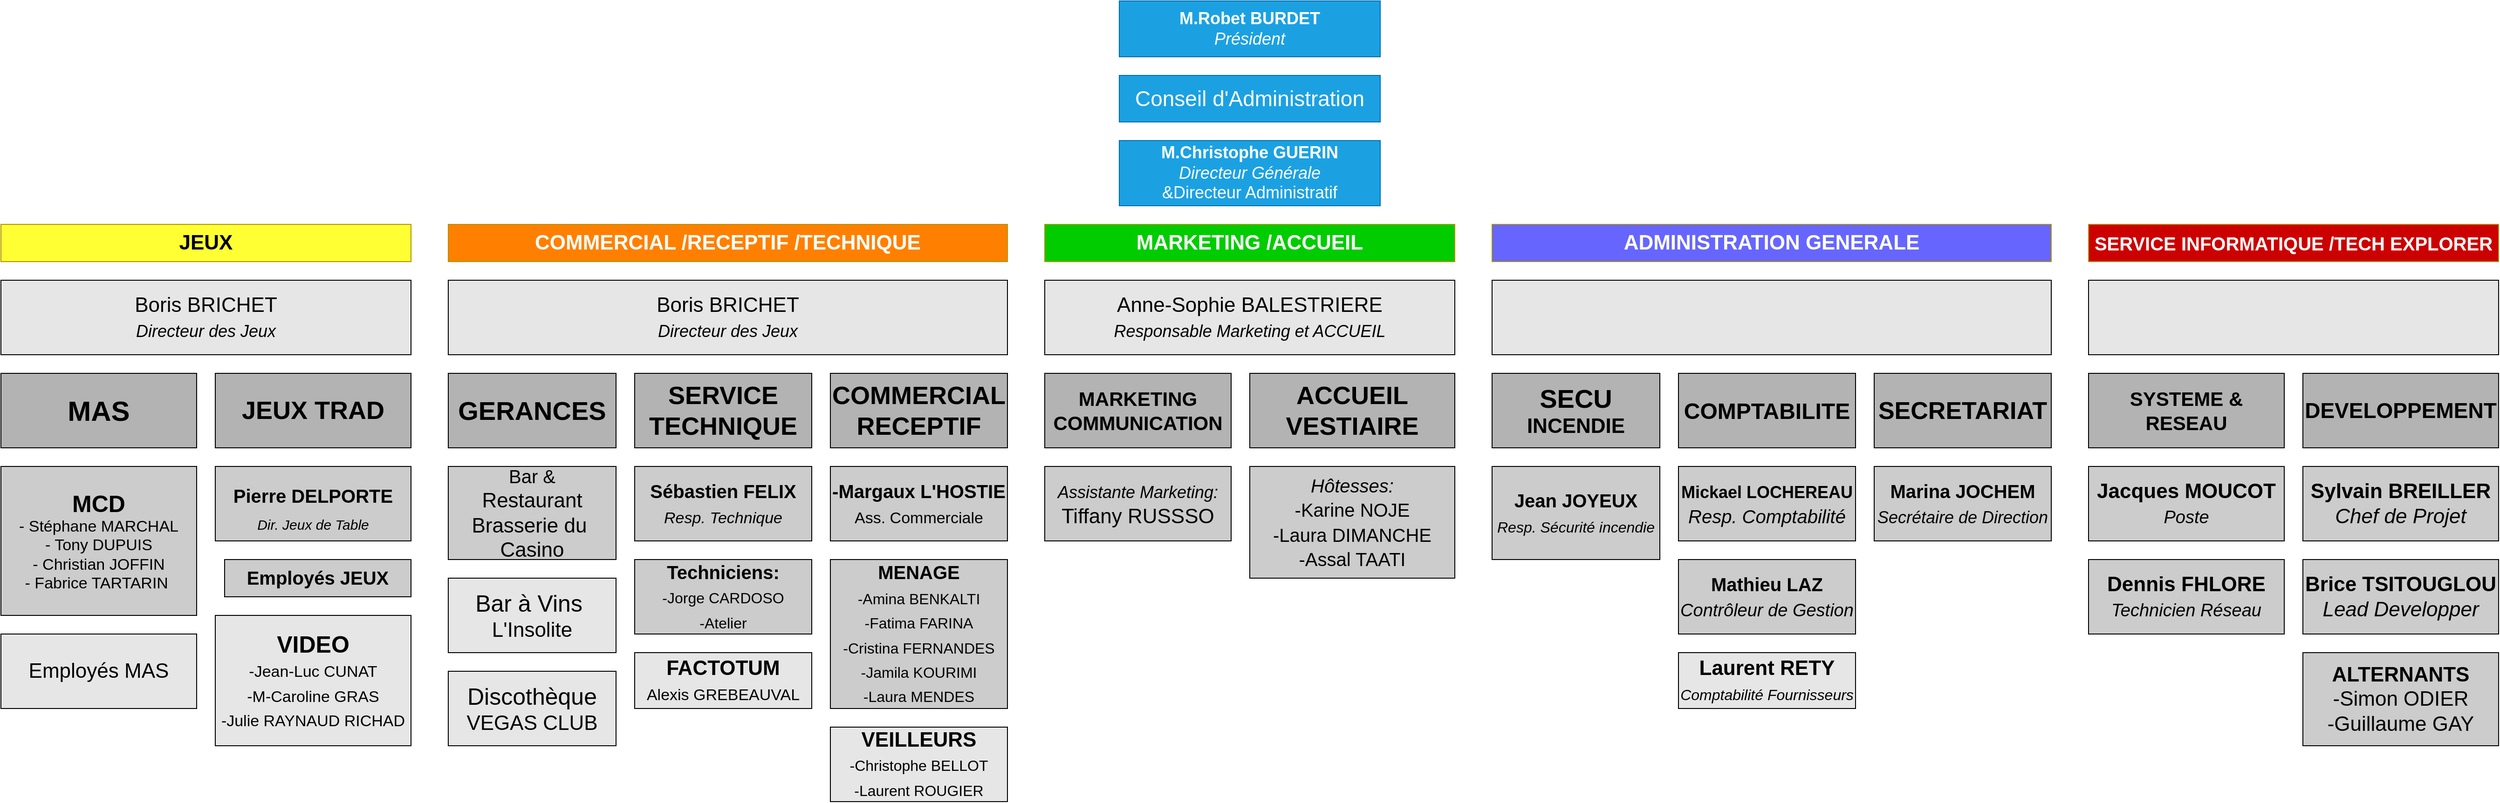 <mxfile version="20.1.1" type="github">
  <diagram id="aeV9FAUAG6BqjZSS4Ptb" name="Page-1">
    <mxGraphModel dx="3685" dy="1089" grid="1" gridSize="10" guides="1" tooltips="1" connect="1" arrows="1" fold="1" page="1" pageScale="1" pageWidth="827" pageHeight="1169" math="0" shadow="0">
      <root>
        <mxCell id="0" />
        <mxCell id="1" parent="0" />
        <mxCell id="7XwiVhsKSBdulnQbp7iB-1" value="&lt;font style=&quot;font-size: 18px;&quot;&gt;&lt;b&gt;&lt;font style=&quot;font-size: 18px;&quot;&gt;M.Robet BURDET&lt;/font&gt;&lt;/b&gt;&lt;br&gt;&lt;i&gt;Président&lt;/i&gt;&lt;/font&gt;" style="rounded=0;whiteSpace=wrap;html=1;fillColor=#1ba1e2;strokeColor=#006EAF;fontColor=#ffffff;" parent="1" vertex="1">
          <mxGeometry x="280" width="280" height="60" as="geometry" />
        </mxCell>
        <mxCell id="7XwiVhsKSBdulnQbp7iB-2" value="&lt;font style=&quot;font-size: 18px;&quot;&gt;&lt;b style=&quot;&quot;&gt;M.Christophe GUERIN&lt;br&gt;&lt;/b&gt;&lt;i&gt;Directeur Générale&lt;br&gt;&lt;/i&gt;&amp;amp;Directeur Administratif&lt;/font&gt;" style="rounded=0;whiteSpace=wrap;html=1;fillColor=#1ba1e2;strokeColor=#006EAF;fontColor=#ffffff;" parent="1" vertex="1">
          <mxGeometry x="280" y="150" width="280" height="70" as="geometry" />
        </mxCell>
        <mxCell id="7XwiVhsKSBdulnQbp7iB-3" value="&lt;font style=&quot;font-size: 23px;&quot;&gt;Conseil d&#39;Administration&lt;/font&gt;" style="rounded=0;whiteSpace=wrap;html=1;fillColor=#1ba1e2;strokeColor=#006EAF;fontColor=#ffffff;" parent="1" vertex="1">
          <mxGeometry x="280" y="80" width="280" height="50" as="geometry" />
        </mxCell>
        <mxCell id="7XwiVhsKSBdulnQbp7iB-5" value="&lt;font color=&quot;#ffffff&quot;&gt;&lt;span style=&quot;font-size: 22px;&quot;&gt;&lt;b&gt;COMMERCIAL /RECEPTIF /TECHNIQUE&lt;/b&gt;&lt;/span&gt;&lt;/font&gt;" style="rounded=0;whiteSpace=wrap;html=1;fontSize=14;fillColor=#FF8000;fontColor=#000000;strokeColor=#B09500;" parent="1" vertex="1">
          <mxGeometry x="-440" y="240" width="600" height="40" as="geometry" />
        </mxCell>
        <mxCell id="7XwiVhsKSBdulnQbp7iB-6" value="&lt;b&gt;&lt;font style=&quot;font-size: 22px;&quot;&gt;JEUX&lt;/font&gt;&lt;/b&gt;" style="rounded=0;whiteSpace=wrap;html=1;fontSize=14;fillColor=#FFFF33;fontColor=#000000;strokeColor=#B09500;" parent="1" vertex="1">
          <mxGeometry x="-920" y="240" width="440" height="40" as="geometry" />
        </mxCell>
        <mxCell id="7XwiVhsKSBdulnQbp7iB-7" value="&lt;b&gt;&lt;font style=&quot;font-size: 22px;&quot;&gt;MARKETING /ACCUEIL&lt;/font&gt;&lt;/b&gt;" style="rounded=0;whiteSpace=wrap;html=1;fontSize=14;fillColor=#00CC00;fontColor=#FFFFFF;strokeColor=#B09500;" parent="1" vertex="1">
          <mxGeometry x="200" y="240" width="440" height="40" as="geometry" />
        </mxCell>
        <mxCell id="7XwiVhsKSBdulnQbp7iB-9" value="&lt;b style=&quot;&quot;&gt;&lt;font style=&quot;font-size: 20px;&quot;&gt;SERVICE INFORMATIQUE /TECH EXPLORER&lt;/font&gt;&lt;/b&gt;" style="rounded=0;whiteSpace=wrap;html=1;fontSize=14;fillColor=#CC0000;fontColor=#FFFFFF;strokeColor=#B09500;" parent="1" vertex="1">
          <mxGeometry x="1320" y="240" width="440" height="40" as="geometry" />
        </mxCell>
        <mxCell id="7XwiVhsKSBdulnQbp7iB-10" value="&lt;font color=&quot;#000000&quot;&gt;Boris BRICHET&lt;br&gt;&lt;font style=&quot;font-size: 18px;&quot;&gt;&lt;i&gt;Directeur des Jeux&lt;/i&gt;&lt;/font&gt;&lt;br&gt;&lt;/font&gt;" style="rounded=0;whiteSpace=wrap;html=1;fontSize=22;fontColor=#FFFFFF;fillColor=#E6E6E6;gradientColor=none;" parent="1" vertex="1">
          <mxGeometry x="-920" y="300" width="440" height="80" as="geometry" />
        </mxCell>
        <mxCell id="7XwiVhsKSBdulnQbp7iB-11" value="&lt;font color=&quot;#000000&quot; style=&quot;&quot;&gt;&lt;b style=&quot;&quot;&gt;&lt;font style=&quot;font-size: 30px;&quot;&gt;MAS&lt;/font&gt;&lt;/b&gt;&lt;br style=&quot;font-size: 20px;&quot;&gt;&lt;/font&gt;" style="rounded=0;whiteSpace=wrap;html=1;fontSize=20;fontColor=#FFFFFF;fillColor=#B3B3B3;gradientColor=none;" parent="1" vertex="1">
          <mxGeometry x="-920" y="400" width="210" height="80" as="geometry" />
        </mxCell>
        <mxCell id="7XwiVhsKSBdulnQbp7iB-12" value="&lt;font color=&quot;#000000&quot;&gt;&lt;b&gt;&lt;font style=&quot;font-size: 27px;&quot;&gt;JEUX TRAD&lt;/font&gt;&lt;/b&gt;&lt;br&gt;&lt;/font&gt;" style="rounded=0;whiteSpace=wrap;html=1;fontSize=22;fontColor=#FFFFFF;fillColor=#B3B3B3;gradientColor=none;" parent="1" vertex="1">
          <mxGeometry x="-690" y="400" width="210" height="80" as="geometry" />
        </mxCell>
        <mxCell id="7XwiVhsKSBdulnQbp7iB-13" value="&lt;font style=&quot;font-size: 17px;&quot; color=&quot;#000000&quot;&gt;&lt;b style=&quot;&quot;&gt;&lt;font style=&quot;font-size: 25px;&quot;&gt;MCD&lt;/font&gt;&lt;/b&gt;&lt;br style=&quot;font-size: 16px;&quot;&gt;- Stéphane MARCHAL&lt;br style=&quot;&quot;&gt;- Tony DUPUIS&lt;br style=&quot;&quot;&gt;- Christian JOFFIN&lt;br style=&quot;&quot;&gt;- Fabrice TARTARIN&amp;nbsp;&lt;br style=&quot;font-size: 16px;&quot;&gt;&lt;/font&gt;" style="rounded=0;whiteSpace=wrap;html=1;fontSize=16;fontColor=#FFFFFF;fillColor=#CCCCCC;gradientColor=none;" parent="1" vertex="1">
          <mxGeometry x="-920" y="500" width="210" height="160" as="geometry" />
        </mxCell>
        <mxCell id="7XwiVhsKSBdulnQbp7iB-14" value="&lt;font color=&quot;#000000&quot;&gt;&lt;font style=&quot;font-size: 22px;&quot;&gt;Employés MAS&lt;/font&gt;&lt;br&gt;&lt;/font&gt;" style="rounded=0;whiteSpace=wrap;html=1;fontSize=22;fontColor=#FFFFFF;fillColor=#E6E6E6;gradientColor=none;" parent="1" vertex="1">
          <mxGeometry x="-920" y="680" width="210" height="80" as="geometry" />
        </mxCell>
        <mxCell id="bwLAh_O6zxerECzSXS2s-1" value="&lt;font color=&quot;#000000&quot;&gt;&lt;span style=&quot;font-size: 34px;&quot;&gt;&lt;b style=&quot;font-size: 20px;&quot;&gt;Pierre DELPORTE&lt;br&gt;&lt;/b&gt;&lt;/span&gt;&lt;i&gt;&lt;font style=&quot;font-size: 15px;&quot;&gt;Dir. Jeux de Table&lt;/font&gt;&lt;/i&gt;&lt;br&gt;&lt;/font&gt;" style="rounded=0;whiteSpace=wrap;html=1;fontSize=22;fontColor=#FFFFFF;fillColor=#CCCCCC;gradientColor=none;" vertex="1" parent="1">
          <mxGeometry x="-690" y="500" width="210" height="80" as="geometry" />
        </mxCell>
        <mxCell id="bwLAh_O6zxerECzSXS2s-2" value="&lt;font color=&quot;#000000&quot;&gt;&lt;span style=&quot;font-size: 20px;&quot;&gt;&lt;b&gt;Employés JEUX&lt;/b&gt;&lt;/span&gt;&lt;br&gt;&lt;/font&gt;" style="rounded=0;whiteSpace=wrap;html=1;fontSize=22;fontColor=#FFFFFF;fillColor=#CCCCCC;gradientColor=none;" vertex="1" parent="1">
          <mxGeometry x="-680" y="600" width="200" height="40" as="geometry" />
        </mxCell>
        <mxCell id="bwLAh_O6zxerECzSXS2s-3" value="&lt;font style=&quot;font-size: 17px;&quot; color=&quot;#000000&quot;&gt;&lt;font style=&quot;font-size: 25px;&quot;&gt;&lt;b&gt;VIDEO&lt;/b&gt;&lt;br&gt;&lt;/font&gt;-Jean-Luc CUNAT&lt;br&gt;-M-Caroline GRAS&lt;br&gt;-Julie RAYNAUD RICHAD&lt;br&gt;&lt;/font&gt;" style="rounded=0;whiteSpace=wrap;html=1;fontSize=22;fontColor=#FFFFFF;fillColor=#E6E6E6;gradientColor=none;" vertex="1" parent="1">
          <mxGeometry x="-690" y="660" width="210" height="140" as="geometry" />
        </mxCell>
        <mxCell id="bwLAh_O6zxerECzSXS2s-4" value="&lt;font color=&quot;#000000&quot;&gt;Boris BRICHET&lt;br&gt;&lt;font style=&quot;font-size: 18px;&quot;&gt;&lt;i&gt;Directeur des Jeux&lt;/i&gt;&lt;/font&gt;&lt;br&gt;&lt;/font&gt;" style="rounded=0;whiteSpace=wrap;html=1;fontSize=22;fontColor=#FFFFFF;fillColor=#E6E6E6;gradientColor=none;" vertex="1" parent="1">
          <mxGeometry x="-440" y="300" width="600" height="80" as="geometry" />
        </mxCell>
        <mxCell id="bwLAh_O6zxerECzSXS2s-5" value="&lt;font color=&quot;#000000&quot;&gt;&lt;b&gt;&lt;font style=&quot;font-size: 28px;&quot;&gt;GERANCES&lt;/font&gt;&lt;/b&gt;&lt;br&gt;&lt;/font&gt;" style="rounded=0;whiteSpace=wrap;html=1;fontSize=22;fontColor=#FFFFFF;fillColor=#B3B3B3;gradientColor=none;" vertex="1" parent="1">
          <mxGeometry x="-440" y="400" width="180" height="80" as="geometry" />
        </mxCell>
        <mxCell id="bwLAh_O6zxerECzSXS2s-6" value="&lt;font color=&quot;#000000&quot;&gt;&lt;span style=&quot;font-size: 27px;&quot;&gt;&lt;b&gt;SERVICE TECHNIQUE&lt;/b&gt;&lt;/span&gt;&lt;br&gt;&lt;/font&gt;" style="rounded=0;whiteSpace=wrap;html=1;fontSize=22;fontColor=#FFFFFF;fillColor=#B3B3B3;gradientColor=none;" vertex="1" parent="1">
          <mxGeometry x="-240" y="400" width="190" height="80" as="geometry" />
        </mxCell>
        <mxCell id="bwLAh_O6zxerECzSXS2s-7" value="&lt;font color=&quot;#000000&quot;&gt;&lt;span style=&quot;font-size: 20px;&quot;&gt;Bar &amp;amp;&lt;br&gt;&lt;/span&gt;Restaurant&lt;br&gt;Brasserie du&amp;nbsp;&lt;br&gt;Casino&lt;br&gt;&lt;/font&gt;" style="rounded=0;whiteSpace=wrap;html=1;fontSize=22;fontColor=#FFFFFF;fillColor=#CCCCCC;gradientColor=none;" vertex="1" parent="1">
          <mxGeometry x="-440" y="500" width="180" height="100" as="geometry" />
        </mxCell>
        <mxCell id="bwLAh_O6zxerECzSXS2s-8" value="&lt;font color=&quot;#000000&quot;&gt;&lt;font style=&quot;font-size: 25px;&quot;&gt;Bar à Vins&amp;nbsp;&lt;br&gt;&lt;/font&gt;L&#39;Insolite&lt;br&gt;&lt;/font&gt;" style="rounded=0;whiteSpace=wrap;html=1;fontSize=22;fontColor=#FFFFFF;fillColor=#E6E6E6;gradientColor=none;" vertex="1" parent="1">
          <mxGeometry x="-440" y="620" width="180" height="80" as="geometry" />
        </mxCell>
        <mxCell id="bwLAh_O6zxerECzSXS2s-9" value="&lt;font color=&quot;#000000&quot;&gt;&lt;span style=&quot;font-size: 20px;&quot;&gt;&lt;b&gt;Sébastien FELIX&lt;br&gt;&lt;/b&gt;&lt;/span&gt;&lt;font style=&quot;font-size: 17px;&quot;&gt;&lt;i&gt;Resp. Technique&lt;/i&gt;&lt;/font&gt;&lt;br&gt;&lt;/font&gt;" style="rounded=0;whiteSpace=wrap;html=1;fontSize=22;fontColor=#FFFFFF;fillColor=#CCCCCC;gradientColor=none;" vertex="1" parent="1">
          <mxGeometry x="-240" y="500" width="190" height="80" as="geometry" />
        </mxCell>
        <mxCell id="bwLAh_O6zxerECzSXS2s-10" value="&lt;font style=&quot;font-size: 16px;&quot; color=&quot;#000000&quot;&gt;&lt;span style=&quot;font-size: 20px;&quot;&gt;&lt;b&gt;Techniciens:&lt;br&gt;&lt;/b&gt;&lt;/span&gt;-Jorge CARDOSO&lt;br&gt;-Atelier&lt;br&gt;&lt;/font&gt;" style="rounded=0;whiteSpace=wrap;html=1;fontSize=22;fontColor=#FFFFFF;fillColor=#CCCCCC;gradientColor=none;" vertex="1" parent="1">
          <mxGeometry x="-240" y="600" width="190" height="80" as="geometry" />
        </mxCell>
        <mxCell id="bwLAh_O6zxerECzSXS2s-11" value="&lt;font style=&quot;&quot; color=&quot;#000000&quot;&gt;&lt;b style=&quot;&quot;&gt;&lt;font style=&quot;font-size: 22px;&quot;&gt;FACTOTUM&lt;/font&gt;&lt;br&gt;&lt;/b&gt;&lt;font style=&quot;font-size: 17px;&quot;&gt;Alexis GREBEAUVAL&lt;/font&gt;&lt;br&gt;&lt;/font&gt;" style="rounded=0;whiteSpace=wrap;html=1;fontSize=22;fontColor=#FFFFFF;fillColor=#E6E6E6;gradientColor=none;" vertex="1" parent="1">
          <mxGeometry x="-240" y="700" width="190" height="60" as="geometry" />
        </mxCell>
        <mxCell id="bwLAh_O6zxerECzSXS2s-12" value="&lt;font color=&quot;#000000&quot;&gt;&lt;b&gt;&lt;font style=&quot;font-size: 27px;&quot;&gt;COMMERCIAL RECEPTIF&lt;/font&gt;&lt;/b&gt;&lt;br&gt;&lt;/font&gt;" style="rounded=0;whiteSpace=wrap;html=1;fontSize=22;fontColor=#FFFFFF;fillColor=#B3B3B3;gradientColor=none;" vertex="1" parent="1">
          <mxGeometry x="-30" y="400" width="190" height="80" as="geometry" />
        </mxCell>
        <mxCell id="bwLAh_O6zxerECzSXS2s-13" value="&lt;font style=&quot;&quot; color=&quot;#000000&quot;&gt;&lt;span style=&quot;font-size: 20px;&quot;&gt;&lt;b&gt;-Margaux L&#39;HOSTIE&lt;br&gt;&lt;/b&gt;&lt;/span&gt;&lt;font style=&quot;font-size: 17px;&quot;&gt;Ass. Commercial&lt;/font&gt;&lt;font style=&quot;font-size: 17px;&quot;&gt;e&lt;/font&gt;&lt;br&gt;&lt;/font&gt;" style="rounded=0;whiteSpace=wrap;html=1;fontSize=22;fontColor=#FFFFFF;fillColor=#CCCCCC;gradientColor=none;" vertex="1" parent="1">
          <mxGeometry x="-30" y="500" width="190" height="80" as="geometry" />
        </mxCell>
        <mxCell id="bwLAh_O6zxerECzSXS2s-14" value="&lt;font style=&quot;font-size: 16px;&quot; color=&quot;#000000&quot;&gt;&lt;span style=&quot;font-size: 20px;&quot;&gt;&lt;b&gt;MENAGE&lt;br&gt;&lt;/b&gt;&lt;/span&gt;-Amina BENKALTI&lt;br&gt;-Fatima FARINA&lt;br&gt;-Cristina FERNANDES&lt;br&gt;-Jamila KOURIMI&lt;br&gt;-Laura MENDES&lt;br&gt;&lt;/font&gt;" style="rounded=0;whiteSpace=wrap;html=1;fontSize=22;fontColor=#FFFFFF;fillColor=#CCCCCC;gradientColor=none;" vertex="1" parent="1">
          <mxGeometry x="-30" y="600" width="190" height="160" as="geometry" />
        </mxCell>
        <mxCell id="bwLAh_O6zxerECzSXS2s-15" value="&lt;font style=&quot;&quot; color=&quot;#000000&quot;&gt;&lt;font style=&quot;&quot;&gt;&lt;b style=&quot;&quot;&gt;&lt;font style=&quot;font-size: 22px;&quot;&gt;VEILLEURS&lt;/font&gt;&lt;/b&gt;&lt;br&gt;&lt;/font&gt;&lt;span style=&quot;font-size: 16px;&quot;&gt;-Christophe BELLOT&lt;/span&gt;&lt;br&gt;&lt;span style=&quot;font-size: 16px;&quot;&gt;-Laurent ROUGIER&lt;/span&gt;&lt;br&gt;&lt;/font&gt;" style="rounded=0;whiteSpace=wrap;html=1;fontSize=22;fontColor=#FFFFFF;fillColor=#E6E6E6;gradientColor=none;" vertex="1" parent="1">
          <mxGeometry x="-30" y="780" width="190" height="80" as="geometry" />
        </mxCell>
        <mxCell id="bwLAh_O6zxerECzSXS2s-16" value="&lt;font color=&quot;#000000&quot;&gt;&lt;span style=&quot;font-size: 25px;&quot;&gt;Discothèque&lt;br&gt;&lt;/span&gt;VEGAS CLUB&lt;br&gt;&lt;/font&gt;" style="rounded=0;whiteSpace=wrap;html=1;fontSize=22;fontColor=#FFFFFF;fillColor=#E6E6E6;gradientColor=none;" vertex="1" parent="1">
          <mxGeometry x="-440" y="720" width="180" height="80" as="geometry" />
        </mxCell>
        <mxCell id="bwLAh_O6zxerECzSXS2s-17" value="&lt;font color=&quot;#000000&quot;&gt;Anne-Sophie BALESTRIERE&lt;br&gt;&lt;i&gt;&lt;font style=&quot;font-size: 18px;&quot;&gt;Responsable Marketing et ACCUEIL&lt;/font&gt;&lt;/i&gt;&lt;br&gt;&lt;/font&gt;" style="rounded=0;whiteSpace=wrap;html=1;fontSize=22;fontColor=#FFFFFF;fillColor=#E6E6E6;gradientColor=none;" vertex="1" parent="1">
          <mxGeometry x="200" y="300" width="440" height="80" as="geometry" />
        </mxCell>
        <mxCell id="bwLAh_O6zxerECzSXS2s-18" value="&lt;font color=&quot;#000000&quot; style=&quot;font-size: 21px;&quot;&gt;&lt;b style=&quot;font-size: 21px;&quot;&gt;&lt;font style=&quot;font-size: 21px;&quot;&gt;MARKETING COMMUNICATION&lt;/font&gt;&lt;/b&gt;&lt;br style=&quot;font-size: 21px;&quot;&gt;&lt;/font&gt;" style="rounded=0;whiteSpace=wrap;html=1;fontSize=21;fontColor=#FFFFFF;fillColor=#B3B3B3;gradientColor=none;" vertex="1" parent="1">
          <mxGeometry x="200" y="400" width="200" height="80" as="geometry" />
        </mxCell>
        <mxCell id="bwLAh_O6zxerECzSXS2s-19" value="&lt;font color=&quot;#000000&quot;&gt;&lt;b&gt;&lt;font style=&quot;font-size: 27px;&quot;&gt;ACCUEIL VESTIAIRE&lt;/font&gt;&lt;/b&gt;&lt;br&gt;&lt;/font&gt;" style="rounded=0;whiteSpace=wrap;html=1;fontSize=22;fontColor=#FFFFFF;fillColor=#B3B3B3;gradientColor=none;" vertex="1" parent="1">
          <mxGeometry x="420" y="400" width="220" height="80" as="geometry" />
        </mxCell>
        <mxCell id="bwLAh_O6zxerECzSXS2s-20" value="&lt;font style=&quot;&quot; color=&quot;#000000&quot;&gt;&lt;font style=&quot;&quot;&gt;&lt;i style=&quot;&quot;&gt;&lt;font style=&quot;font-size: 18px;&quot;&gt;Assistante Marketing:&lt;/font&gt;&lt;br&gt;&lt;/i&gt;&lt;/font&gt;&lt;font style=&quot;font-size: 22px;&quot;&gt;Tiffany RUSSSO&lt;/font&gt;&lt;br&gt;&lt;/font&gt;" style="rounded=0;whiteSpace=wrap;html=1;fontSize=22;fontColor=#FFFFFF;fillColor=#CCCCCC;gradientColor=none;" vertex="1" parent="1">
          <mxGeometry x="200" y="500" width="200" height="80" as="geometry" />
        </mxCell>
        <mxCell id="bwLAh_O6zxerECzSXS2s-22" value="&lt;font color=&quot;#000000&quot;&gt;&lt;span style=&quot;font-size: 20px;&quot;&gt;&lt;span&gt;&lt;i&gt;Hôtesses:&lt;br&gt;&lt;/i&gt;-Karine NOJE&lt;br&gt;-Laura DIMANCHE&lt;br&gt;-Assal TAATI&lt;/span&gt;&lt;/span&gt;&lt;br&gt;&lt;/font&gt;" style="rounded=0;whiteSpace=wrap;html=1;fontSize=22;fontColor=#FFFFFF;fillColor=#CCCCCC;gradientColor=none;fontStyle=0" vertex="1" parent="1">
          <mxGeometry x="420" y="500" width="220" height="120" as="geometry" />
        </mxCell>
        <mxCell id="bwLAh_O6zxerECzSXS2s-28" value="&lt;font color=&quot;#ffffff&quot;&gt;&lt;span style=&quot;font-size: 22px;&quot;&gt;&lt;b&gt;ADMINISTRATION GENERALE&lt;/b&gt;&lt;/span&gt;&lt;/font&gt;" style="rounded=0;whiteSpace=wrap;html=1;fontSize=14;fillColor=#6666FF;fontColor=#000000;strokeColor=#B09500;" vertex="1" parent="1">
          <mxGeometry x="680" y="240" width="600" height="40" as="geometry" />
        </mxCell>
        <mxCell id="bwLAh_O6zxerECzSXS2s-29" value="&lt;font color=&quot;#000000&quot;&gt;&lt;br&gt;&lt;/font&gt;" style="rounded=0;whiteSpace=wrap;html=1;fontSize=22;fontColor=#FFFFFF;fillColor=#E6E6E6;gradientColor=none;" vertex="1" parent="1">
          <mxGeometry x="680" y="300" width="600" height="80" as="geometry" />
        </mxCell>
        <mxCell id="bwLAh_O6zxerECzSXS2s-30" value="&lt;font color=&quot;#000000&quot;&gt;&lt;span style=&quot;font-size: 28px;&quot;&gt;&lt;b&gt;SECU&lt;br&gt;&lt;/b&gt;&lt;/span&gt;&lt;b&gt;INCENDIE&lt;/b&gt;&lt;br&gt;&lt;/font&gt;" style="rounded=0;whiteSpace=wrap;html=1;fontSize=22;fontColor=#FFFFFF;fillColor=#B3B3B3;gradientColor=none;" vertex="1" parent="1">
          <mxGeometry x="680" y="400" width="180" height="80" as="geometry" />
        </mxCell>
        <mxCell id="bwLAh_O6zxerECzSXS2s-31" value="&lt;font color=&quot;#000000&quot;&gt;&lt;span style=&quot;font-size: 27px;&quot;&gt;&lt;b style=&quot;font-size: 24px;&quot;&gt;COMPTABILITE&lt;/b&gt;&lt;/span&gt;&lt;br&gt;&lt;/font&gt;" style="rounded=0;whiteSpace=wrap;html=1;fontSize=22;fontColor=#FFFFFF;fillColor=#B3B3B3;gradientColor=none;" vertex="1" parent="1">
          <mxGeometry x="880" y="400" width="190" height="80" as="geometry" />
        </mxCell>
        <mxCell id="bwLAh_O6zxerECzSXS2s-32" value="&lt;font color=&quot;#000000&quot;&gt;&lt;span style=&quot;font-size: 20px;&quot;&gt;&lt;b&gt;Jean JOYEUX&lt;/b&gt;&lt;br&gt;&lt;/span&gt;&lt;font style=&quot;font-size: 16px;&quot;&gt;&lt;i&gt;Resp. Sécurité incendie&lt;/i&gt;&lt;/font&gt;&lt;br&gt;&lt;/font&gt;" style="rounded=0;whiteSpace=wrap;html=1;fontSize=22;fontColor=#FFFFFF;fillColor=#CCCCCC;gradientColor=none;" vertex="1" parent="1">
          <mxGeometry x="680" y="500" width="180" height="100" as="geometry" />
        </mxCell>
        <mxCell id="bwLAh_O6zxerECzSXS2s-34" value="&lt;font color=&quot;#000000&quot;&gt;&lt;b style=&quot;&quot;&gt;&lt;span style=&quot;font-size: 18px;&quot;&gt;Mickael LOCHEREAU&lt;/span&gt;&lt;font size=&quot;1&quot;&gt;&lt;br&gt;&lt;/font&gt;&lt;/b&gt;&lt;font style=&quot;font-size: 20px;&quot;&gt;&lt;i&gt;Resp. Comptabilité&lt;/i&gt;&lt;/font&gt;&lt;br&gt;&lt;/font&gt;" style="rounded=0;whiteSpace=wrap;html=1;fontSize=22;fontColor=#FFFFFF;fillColor=#CCCCCC;gradientColor=none;" vertex="1" parent="1">
          <mxGeometry x="880" y="500" width="190" height="80" as="geometry" />
        </mxCell>
        <mxCell id="bwLAh_O6zxerECzSXS2s-35" value="&lt;font style=&quot;&quot; color=&quot;#000000&quot;&gt;&lt;span style=&quot;font-size: 20px;&quot;&gt;&lt;b&gt;Mathieu LAZ&lt;br&gt;&lt;/b&gt;&lt;/span&gt;&lt;font style=&quot;font-size: 19px;&quot;&gt;&lt;i&gt;Contrôleur de Gestion&lt;/i&gt;&lt;/font&gt;&lt;br&gt;&lt;/font&gt;" style="rounded=0;whiteSpace=wrap;html=1;fontSize=22;fontColor=#FFFFFF;fillColor=#CCCCCC;gradientColor=none;" vertex="1" parent="1">
          <mxGeometry x="880" y="600" width="190" height="80" as="geometry" />
        </mxCell>
        <mxCell id="bwLAh_O6zxerECzSXS2s-36" value="&lt;font style=&quot;&quot; color=&quot;#000000&quot;&gt;&lt;b&gt;Laurent RETY&lt;br&gt;&lt;/b&gt;&lt;font style=&quot;font-size: 16px;&quot;&gt;&lt;i&gt;Comptabilité Fournisseurs&lt;/i&gt;&lt;/font&gt;&lt;br&gt;&lt;/font&gt;" style="rounded=0;whiteSpace=wrap;html=1;fontSize=22;fontColor=#FFFFFF;fillColor=#E6E6E6;gradientColor=none;" vertex="1" parent="1">
          <mxGeometry x="880" y="700" width="190" height="60" as="geometry" />
        </mxCell>
        <mxCell id="bwLAh_O6zxerECzSXS2s-37" value="&lt;font color=&quot;#000000&quot;&gt;&lt;b&gt;&lt;font style=&quot;font-size: 26px;&quot;&gt;SECRETARIAT&lt;/font&gt;&lt;/b&gt;&lt;br&gt;&lt;/font&gt;" style="rounded=0;whiteSpace=wrap;html=1;fontSize=22;fontColor=#FFFFFF;fillColor=#B3B3B3;gradientColor=none;" vertex="1" parent="1">
          <mxGeometry x="1090" y="400" width="190" height="80" as="geometry" />
        </mxCell>
        <mxCell id="bwLAh_O6zxerECzSXS2s-38" value="&lt;font style=&quot;&quot; color=&quot;#000000&quot;&gt;&lt;span style=&quot;font-size: 20px;&quot;&gt;&lt;b&gt;Marina JOCHEM&lt;br&gt;&lt;/b&gt;&lt;/span&gt;&lt;font style=&quot;font-size: 18px;&quot;&gt;&lt;i&gt;Secrétaire de Direction&lt;/i&gt;&lt;/font&gt;&lt;br&gt;&lt;/font&gt;" style="rounded=0;whiteSpace=wrap;html=1;fontSize=22;fontColor=#FFFFFF;fillColor=#CCCCCC;gradientColor=none;" vertex="1" parent="1">
          <mxGeometry x="1090" y="500" width="190" height="80" as="geometry" />
        </mxCell>
        <mxCell id="bwLAh_O6zxerECzSXS2s-42" value="&lt;font color=&quot;#000000&quot;&gt;&lt;br&gt;&lt;/font&gt;" style="rounded=0;whiteSpace=wrap;html=1;fontSize=22;fontColor=#FFFFFF;fillColor=#E6E6E6;gradientColor=none;" vertex="1" parent="1">
          <mxGeometry x="1320" y="300" width="440" height="80" as="geometry" />
        </mxCell>
        <mxCell id="bwLAh_O6zxerECzSXS2s-43" value="&lt;font color=&quot;#000000&quot; style=&quot;font-size: 21px;&quot;&gt;&lt;b&gt;SYSTEME &amp;amp;&lt;br&gt;RESEAU&lt;/b&gt;&lt;br style=&quot;font-size: 21px;&quot;&gt;&lt;/font&gt;" style="rounded=0;whiteSpace=wrap;html=1;fontSize=21;fontColor=#FFFFFF;fillColor=#B3B3B3;gradientColor=none;" vertex="1" parent="1">
          <mxGeometry x="1320" y="400" width="210" height="80" as="geometry" />
        </mxCell>
        <mxCell id="bwLAh_O6zxerECzSXS2s-44" value="&lt;font color=&quot;#000000&quot;&gt;&lt;b&gt;&lt;font style=&quot;font-size: 23px;&quot;&gt;DEVELOPPEMENT&lt;/font&gt;&lt;/b&gt;&lt;br&gt;&lt;/font&gt;" style="rounded=0;whiteSpace=wrap;html=1;fontSize=22;fontColor=#FFFFFF;fillColor=#B3B3B3;gradientColor=none;" vertex="1" parent="1">
          <mxGeometry x="1550" y="400" width="210" height="80" as="geometry" />
        </mxCell>
        <mxCell id="bwLAh_O6zxerECzSXS2s-45" value="&lt;font style=&quot;&quot; color=&quot;#000000&quot;&gt;&lt;b style=&quot;&quot;&gt;&lt;font style=&quot;font-size: 22px;&quot;&gt;Jacques MOUCOT&lt;/font&gt;&lt;/b&gt;&lt;br&gt;&lt;font style=&quot;font-size: 19px;&quot;&gt;&lt;i&gt;Poste&lt;/i&gt;&lt;/font&gt;&lt;br&gt;&lt;/font&gt;" style="rounded=0;whiteSpace=wrap;html=1;fontSize=22;fontColor=#FFFFFF;fillColor=#CCCCCC;gradientColor=none;" vertex="1" parent="1">
          <mxGeometry x="1320" y="500" width="210" height="80" as="geometry" />
        </mxCell>
        <mxCell id="bwLAh_O6zxerECzSXS2s-47" value="&lt;font style=&quot;&quot; color=&quot;#000000&quot;&gt;&lt;b style=&quot;&quot;&gt;&lt;font style=&quot;font-size: 22px;&quot;&gt;Dennis FHLORE&lt;/font&gt;&lt;/b&gt;&lt;br&gt;&lt;font style=&quot;font-size: 19px;&quot;&gt;&lt;i&gt;Technicien Réseau&lt;/i&gt;&lt;/font&gt;&lt;br&gt;&lt;/font&gt;" style="rounded=0;whiteSpace=wrap;html=1;fontSize=22;fontColor=#FFFFFF;fillColor=#CCCCCC;gradientColor=none;" vertex="1" parent="1">
          <mxGeometry x="1320" y="600" width="210" height="80" as="geometry" />
        </mxCell>
        <mxCell id="bwLAh_O6zxerECzSXS2s-48" value="&lt;font style=&quot;&quot; color=&quot;#000000&quot;&gt;&lt;b&gt;Sylvain BREILLER&lt;br&gt;&lt;/b&gt;&lt;i&gt;Chef de Projet&lt;/i&gt;&lt;br&gt;&lt;/font&gt;" style="rounded=0;whiteSpace=wrap;html=1;fontSize=22;fontColor=#FFFFFF;fillColor=#CCCCCC;gradientColor=none;" vertex="1" parent="1">
          <mxGeometry x="1550" y="500" width="210" height="80" as="geometry" />
        </mxCell>
        <mxCell id="bwLAh_O6zxerECzSXS2s-49" value="&lt;font style=&quot;&quot; color=&quot;#000000&quot;&gt;&lt;b&gt;Brice TSITOUGLOU&lt;br&gt;&lt;/b&gt;&lt;i&gt;Lead Developper&lt;/i&gt;&lt;br&gt;&lt;/font&gt;" style="rounded=0;whiteSpace=wrap;html=1;fontSize=22;fontColor=#FFFFFF;fillColor=#CCCCCC;gradientColor=none;" vertex="1" parent="1">
          <mxGeometry x="1550" y="600" width="210" height="80" as="geometry" />
        </mxCell>
        <mxCell id="bwLAh_O6zxerECzSXS2s-50" value="&lt;font style=&quot;&quot; color=&quot;#000000&quot;&gt;&lt;b&gt;ALTERNANTS&lt;br&gt;&lt;/b&gt;-Simon ODIER&lt;br&gt;-Guillaume GAY&lt;br&gt;&lt;/font&gt;" style="rounded=0;whiteSpace=wrap;html=1;fontSize=22;fontColor=#FFFFFF;fillColor=#CCCCCC;gradientColor=none;" vertex="1" parent="1">
          <mxGeometry x="1550" y="700" width="210" height="100" as="geometry" />
        </mxCell>
      </root>
    </mxGraphModel>
  </diagram>
</mxfile>
